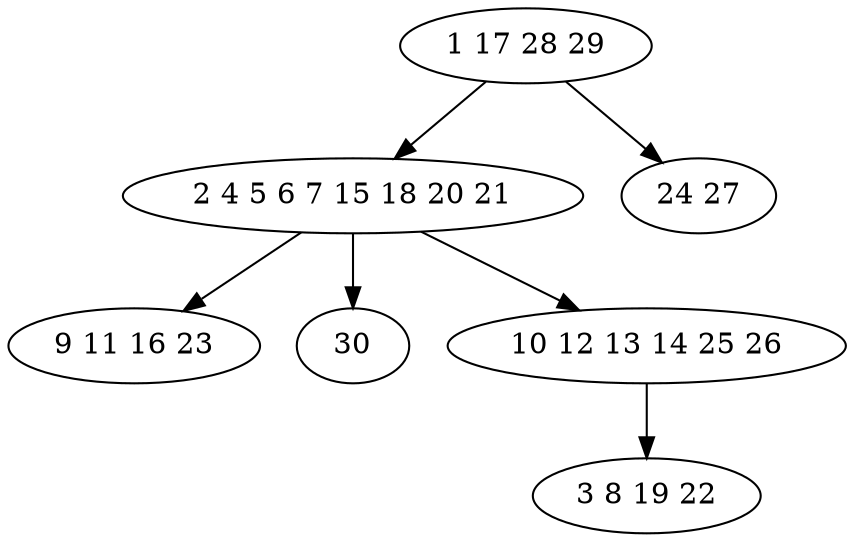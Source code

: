 digraph true_tree {
	"0" -> "1"
	"0" -> "2"
	"1" -> "3"
	"1" -> "4"
	"1" -> "5"
	"5" -> "6"
	"0" [label="1 17 28 29"];
	"1" [label="2 4 5 6 7 15 18 20 21"];
	"2" [label="24 27"];
	"3" [label="9 11 16 23"];
	"4" [label="30"];
	"5" [label="10 12 13 14 25 26"];
	"6" [label="3 8 19 22"];
}

